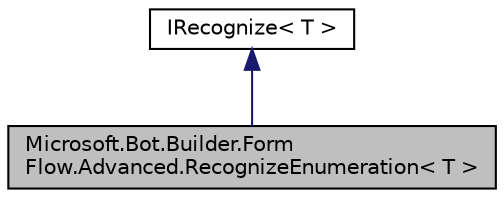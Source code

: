 digraph "Microsoft.Bot.Builder.FormFlow.Advanced.RecognizeEnumeration&lt; T &gt;"
{
  edge [fontname="Helvetica",fontsize="10",labelfontname="Helvetica",labelfontsize="10"];
  node [fontname="Helvetica",fontsize="10",shape=record];
  Node1 [label="Microsoft.Bot.Builder.Form\lFlow.Advanced.RecognizeEnumeration\< T \>",height=0.2,width=0.4,color="black", fillcolor="grey75", style="filled", fontcolor="black"];
  Node2 -> Node1 [dir="back",color="midnightblue",fontsize="10",style="solid",fontname="Helvetica"];
  Node2 [label="IRecognize\< T \>",height=0.2,width=0.4,color="black", fillcolor="white", style="filled",URL="$d3/d6f/interface_microsoft_1_1_bot_1_1_builder_1_1_form_flow_1_1_advanced_1_1_i_recognize.html",tooltip="Interface for recognizers that look for matches in user input. "];
}
